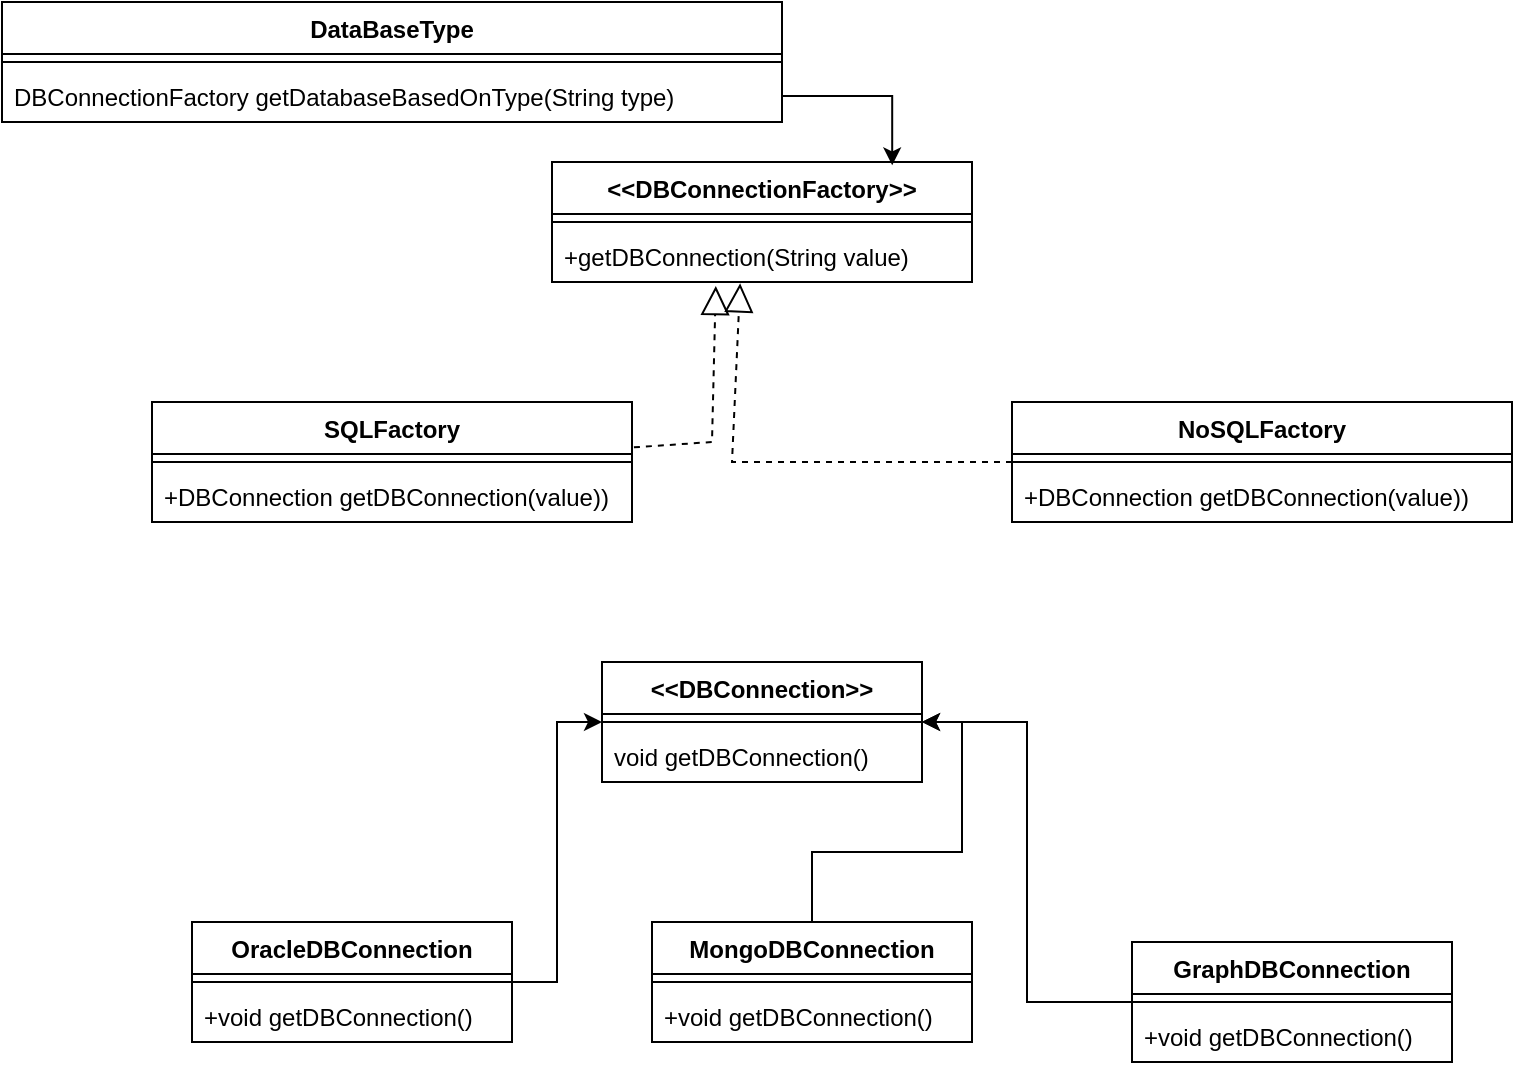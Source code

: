 <mxfile version="23.1.5" type="device">
  <diagram id="C5RBs43oDa-KdzZeNtuy" name="Page-1">
    <mxGraphModel dx="794" dy="1589" grid="1" gridSize="10" guides="1" tooltips="1" connect="1" arrows="1" fold="1" page="1" pageScale="1" pageWidth="827" pageHeight="1169" math="0" shadow="0">
      <root>
        <mxCell id="WIyWlLk6GJQsqaUBKTNV-0" />
        <mxCell id="WIyWlLk6GJQsqaUBKTNV-1" parent="WIyWlLk6GJQsqaUBKTNV-0" />
        <mxCell id="zZlG8LpIuggTRvADkbrx-1" value="&amp;lt;&amp;lt;DBConnectionFactory&amp;gt;&amp;gt;&lt;div&gt;&lt;br/&gt;&lt;/div&gt;" style="swimlane;fontStyle=1;align=center;verticalAlign=top;childLayout=stackLayout;horizontal=1;startSize=26;horizontalStack=0;resizeParent=1;resizeParentMax=0;resizeLast=0;collapsible=1;marginBottom=0;whiteSpace=wrap;html=1;" vertex="1" parent="WIyWlLk6GJQsqaUBKTNV-1">
          <mxGeometry x="280" y="50" width="210" height="60" as="geometry" />
        </mxCell>
        <mxCell id="zZlG8LpIuggTRvADkbrx-3" value="" style="line;strokeWidth=1;fillColor=none;align=left;verticalAlign=middle;spacingTop=-1;spacingLeft=3;spacingRight=3;rotatable=0;labelPosition=right;points=[];portConstraint=eastwest;strokeColor=inherit;" vertex="1" parent="zZlG8LpIuggTRvADkbrx-1">
          <mxGeometry y="26" width="210" height="8" as="geometry" />
        </mxCell>
        <mxCell id="zZlG8LpIuggTRvADkbrx-4" value="+getDBConnection(String value)" style="text;strokeColor=none;fillColor=none;align=left;verticalAlign=top;spacingLeft=4;spacingRight=4;overflow=hidden;rotatable=0;points=[[0,0.5],[1,0.5]];portConstraint=eastwest;whiteSpace=wrap;html=1;" vertex="1" parent="zZlG8LpIuggTRvADkbrx-1">
          <mxGeometry y="34" width="210" height="26" as="geometry" />
        </mxCell>
        <mxCell id="zZlG8LpIuggTRvADkbrx-9" value="SQLFactory" style="swimlane;fontStyle=1;align=center;verticalAlign=top;childLayout=stackLayout;horizontal=1;startSize=26;horizontalStack=0;resizeParent=1;resizeParentMax=0;resizeLast=0;collapsible=1;marginBottom=0;whiteSpace=wrap;html=1;" vertex="1" parent="WIyWlLk6GJQsqaUBKTNV-1">
          <mxGeometry x="80" y="170" width="240" height="60" as="geometry" />
        </mxCell>
        <mxCell id="zZlG8LpIuggTRvADkbrx-11" value="" style="line;strokeWidth=1;fillColor=none;align=left;verticalAlign=middle;spacingTop=-1;spacingLeft=3;spacingRight=3;rotatable=0;labelPosition=right;points=[];portConstraint=eastwest;strokeColor=inherit;" vertex="1" parent="zZlG8LpIuggTRvADkbrx-9">
          <mxGeometry y="26" width="240" height="8" as="geometry" />
        </mxCell>
        <mxCell id="zZlG8LpIuggTRvADkbrx-12" value="+DBConnection getDBConnection(value))" style="text;strokeColor=none;fillColor=none;align=left;verticalAlign=top;spacingLeft=4;spacingRight=4;overflow=hidden;rotatable=0;points=[[0,0.5],[1,0.5]];portConstraint=eastwest;whiteSpace=wrap;html=1;" vertex="1" parent="zZlG8LpIuggTRvADkbrx-9">
          <mxGeometry y="34" width="240" height="26" as="geometry" />
        </mxCell>
        <mxCell id="zZlG8LpIuggTRvADkbrx-13" value="NoSQLFactory" style="swimlane;fontStyle=1;align=center;verticalAlign=top;childLayout=stackLayout;horizontal=1;startSize=26;horizontalStack=0;resizeParent=1;resizeParentMax=0;resizeLast=0;collapsible=1;marginBottom=0;whiteSpace=wrap;html=1;" vertex="1" parent="WIyWlLk6GJQsqaUBKTNV-1">
          <mxGeometry x="510" y="170" width="250" height="60" as="geometry" />
        </mxCell>
        <mxCell id="zZlG8LpIuggTRvADkbrx-14" value="" style="line;strokeWidth=1;fillColor=none;align=left;verticalAlign=middle;spacingTop=-1;spacingLeft=3;spacingRight=3;rotatable=0;labelPosition=right;points=[];portConstraint=eastwest;strokeColor=inherit;" vertex="1" parent="zZlG8LpIuggTRvADkbrx-13">
          <mxGeometry y="26" width="250" height="8" as="geometry" />
        </mxCell>
        <mxCell id="zZlG8LpIuggTRvADkbrx-15" value="+DBConnection getDBConnection(value))" style="text;strokeColor=none;fillColor=none;align=left;verticalAlign=top;spacingLeft=4;spacingRight=4;overflow=hidden;rotatable=0;points=[[0,0.5],[1,0.5]];portConstraint=eastwest;whiteSpace=wrap;html=1;" vertex="1" parent="zZlG8LpIuggTRvADkbrx-13">
          <mxGeometry y="34" width="250" height="26" as="geometry" />
        </mxCell>
        <mxCell id="zZlG8LpIuggTRvADkbrx-17" value="" style="endArrow=block;dashed=1;endFill=0;endSize=12;html=1;rounded=0;exitX=1.004;exitY=0.378;exitDx=0;exitDy=0;exitPerimeter=0;entryX=0.39;entryY=1.077;entryDx=0;entryDy=0;entryPerimeter=0;" edge="1" parent="WIyWlLk6GJQsqaUBKTNV-1" source="zZlG8LpIuggTRvADkbrx-9" target="zZlG8LpIuggTRvADkbrx-4">
          <mxGeometry width="160" relative="1" as="geometry">
            <mxPoint x="330" y="180" as="sourcePoint" />
            <mxPoint x="490" y="180" as="targetPoint" />
            <Array as="points">
              <mxPoint x="360" y="190" />
            </Array>
          </mxGeometry>
        </mxCell>
        <mxCell id="zZlG8LpIuggTRvADkbrx-18" value="" style="endArrow=block;dashed=1;endFill=0;endSize=12;html=1;rounded=0;exitX=0;exitY=0.5;exitDx=0;exitDy=0;entryX=0.448;entryY=1.026;entryDx=0;entryDy=0;entryPerimeter=0;" edge="1" parent="WIyWlLk6GJQsqaUBKTNV-1" source="zZlG8LpIuggTRvADkbrx-13" target="zZlG8LpIuggTRvADkbrx-4">
          <mxGeometry width="160" relative="1" as="geometry">
            <mxPoint x="281" y="203" as="sourcePoint" />
            <mxPoint x="372" y="122" as="targetPoint" />
            <Array as="points">
              <mxPoint x="370" y="200" />
            </Array>
          </mxGeometry>
        </mxCell>
        <mxCell id="zZlG8LpIuggTRvADkbrx-19" value="DataBaseType" style="swimlane;fontStyle=1;align=center;verticalAlign=top;childLayout=stackLayout;horizontal=1;startSize=26;horizontalStack=0;resizeParent=1;resizeParentMax=0;resizeLast=0;collapsible=1;marginBottom=0;whiteSpace=wrap;html=1;" vertex="1" parent="WIyWlLk6GJQsqaUBKTNV-1">
          <mxGeometry x="5" y="-30" width="390" height="60" as="geometry" />
        </mxCell>
        <mxCell id="zZlG8LpIuggTRvADkbrx-21" value="" style="line;strokeWidth=1;fillColor=none;align=left;verticalAlign=middle;spacingTop=-1;spacingLeft=3;spacingRight=3;rotatable=0;labelPosition=right;points=[];portConstraint=eastwest;strokeColor=inherit;" vertex="1" parent="zZlG8LpIuggTRvADkbrx-19">
          <mxGeometry y="26" width="390" height="8" as="geometry" />
        </mxCell>
        <mxCell id="zZlG8LpIuggTRvADkbrx-22" value="DBConnectionFactory getDatabaseBasedOnType(String type)" style="text;strokeColor=none;fillColor=none;align=left;verticalAlign=top;spacingLeft=4;spacingRight=4;overflow=hidden;rotatable=0;points=[[0,0.5],[1,0.5]];portConstraint=eastwest;whiteSpace=wrap;html=1;" vertex="1" parent="zZlG8LpIuggTRvADkbrx-19">
          <mxGeometry y="34" width="390" height="26" as="geometry" />
        </mxCell>
        <mxCell id="zZlG8LpIuggTRvADkbrx-23" style="edgeStyle=orthogonalEdgeStyle;rounded=0;orthogonalLoop=1;jettySize=auto;html=1;entryX=0.81;entryY=0.028;entryDx=0;entryDy=0;entryPerimeter=0;" edge="1" parent="WIyWlLk6GJQsqaUBKTNV-1" source="zZlG8LpIuggTRvADkbrx-22" target="zZlG8LpIuggTRvADkbrx-1">
          <mxGeometry relative="1" as="geometry" />
        </mxCell>
        <mxCell id="zZlG8LpIuggTRvADkbrx-24" value="&amp;lt;&amp;lt;DBConnection&amp;gt;&amp;gt;" style="swimlane;fontStyle=1;align=center;verticalAlign=top;childLayout=stackLayout;horizontal=1;startSize=26;horizontalStack=0;resizeParent=1;resizeParentMax=0;resizeLast=0;collapsible=1;marginBottom=0;whiteSpace=wrap;html=1;" vertex="1" parent="WIyWlLk6GJQsqaUBKTNV-1">
          <mxGeometry x="305" y="300" width="160" height="60" as="geometry" />
        </mxCell>
        <mxCell id="zZlG8LpIuggTRvADkbrx-26" value="" style="line;strokeWidth=1;fillColor=none;align=left;verticalAlign=middle;spacingTop=-1;spacingLeft=3;spacingRight=3;rotatable=0;labelPosition=right;points=[];portConstraint=eastwest;strokeColor=inherit;" vertex="1" parent="zZlG8LpIuggTRvADkbrx-24">
          <mxGeometry y="26" width="160" height="8" as="geometry" />
        </mxCell>
        <mxCell id="zZlG8LpIuggTRvADkbrx-27" value="void getDBConnection()" style="text;strokeColor=none;fillColor=none;align=left;verticalAlign=top;spacingLeft=4;spacingRight=4;overflow=hidden;rotatable=0;points=[[0,0.5],[1,0.5]];portConstraint=eastwest;whiteSpace=wrap;html=1;" vertex="1" parent="zZlG8LpIuggTRvADkbrx-24">
          <mxGeometry y="34" width="160" height="26" as="geometry" />
        </mxCell>
        <mxCell id="zZlG8LpIuggTRvADkbrx-38" style="edgeStyle=orthogonalEdgeStyle;rounded=0;orthogonalLoop=1;jettySize=auto;html=1;entryX=0;entryY=0.5;entryDx=0;entryDy=0;" edge="1" parent="WIyWlLk6GJQsqaUBKTNV-1" source="zZlG8LpIuggTRvADkbrx-28" target="zZlG8LpIuggTRvADkbrx-24">
          <mxGeometry relative="1" as="geometry" />
        </mxCell>
        <mxCell id="zZlG8LpIuggTRvADkbrx-28" value="OracleDBConnection" style="swimlane;fontStyle=1;align=center;verticalAlign=top;childLayout=stackLayout;horizontal=1;startSize=26;horizontalStack=0;resizeParent=1;resizeParentMax=0;resizeLast=0;collapsible=1;marginBottom=0;whiteSpace=wrap;html=1;" vertex="1" parent="WIyWlLk6GJQsqaUBKTNV-1">
          <mxGeometry x="100" y="430" width="160" height="60" as="geometry" />
        </mxCell>
        <mxCell id="zZlG8LpIuggTRvADkbrx-30" value="" style="line;strokeWidth=1;fillColor=none;align=left;verticalAlign=middle;spacingTop=-1;spacingLeft=3;spacingRight=3;rotatable=0;labelPosition=right;points=[];portConstraint=eastwest;strokeColor=inherit;" vertex="1" parent="zZlG8LpIuggTRvADkbrx-28">
          <mxGeometry y="26" width="160" height="8" as="geometry" />
        </mxCell>
        <mxCell id="zZlG8LpIuggTRvADkbrx-31" value="+void getDBConnection()" style="text;strokeColor=none;fillColor=none;align=left;verticalAlign=top;spacingLeft=4;spacingRight=4;overflow=hidden;rotatable=0;points=[[0,0.5],[1,0.5]];portConstraint=eastwest;whiteSpace=wrap;html=1;" vertex="1" parent="zZlG8LpIuggTRvADkbrx-28">
          <mxGeometry y="34" width="160" height="26" as="geometry" />
        </mxCell>
        <mxCell id="zZlG8LpIuggTRvADkbrx-39" style="edgeStyle=orthogonalEdgeStyle;rounded=0;orthogonalLoop=1;jettySize=auto;html=1;entryX=1;entryY=0.5;entryDx=0;entryDy=0;" edge="1" parent="WIyWlLk6GJQsqaUBKTNV-1" source="zZlG8LpIuggTRvADkbrx-32" target="zZlG8LpIuggTRvADkbrx-24">
          <mxGeometry relative="1" as="geometry" />
        </mxCell>
        <mxCell id="zZlG8LpIuggTRvADkbrx-32" value="MongoDBConnection" style="swimlane;fontStyle=1;align=center;verticalAlign=top;childLayout=stackLayout;horizontal=1;startSize=26;horizontalStack=0;resizeParent=1;resizeParentMax=0;resizeLast=0;collapsible=1;marginBottom=0;whiteSpace=wrap;html=1;" vertex="1" parent="WIyWlLk6GJQsqaUBKTNV-1">
          <mxGeometry x="330" y="430" width="160" height="60" as="geometry" />
        </mxCell>
        <mxCell id="zZlG8LpIuggTRvADkbrx-33" value="" style="line;strokeWidth=1;fillColor=none;align=left;verticalAlign=middle;spacingTop=-1;spacingLeft=3;spacingRight=3;rotatable=0;labelPosition=right;points=[];portConstraint=eastwest;strokeColor=inherit;" vertex="1" parent="zZlG8LpIuggTRvADkbrx-32">
          <mxGeometry y="26" width="160" height="8" as="geometry" />
        </mxCell>
        <mxCell id="zZlG8LpIuggTRvADkbrx-34" value="+void getDBConnection()" style="text;strokeColor=none;fillColor=none;align=left;verticalAlign=top;spacingLeft=4;spacingRight=4;overflow=hidden;rotatable=0;points=[[0,0.5],[1,0.5]];portConstraint=eastwest;whiteSpace=wrap;html=1;" vertex="1" parent="zZlG8LpIuggTRvADkbrx-32">
          <mxGeometry y="34" width="160" height="26" as="geometry" />
        </mxCell>
        <mxCell id="zZlG8LpIuggTRvADkbrx-40" style="edgeStyle=orthogonalEdgeStyle;rounded=0;orthogonalLoop=1;jettySize=auto;html=1;entryX=1;entryY=0.5;entryDx=0;entryDy=0;" edge="1" parent="WIyWlLk6GJQsqaUBKTNV-1" source="zZlG8LpIuggTRvADkbrx-35" target="zZlG8LpIuggTRvADkbrx-24">
          <mxGeometry relative="1" as="geometry" />
        </mxCell>
        <mxCell id="zZlG8LpIuggTRvADkbrx-35" value="GraphDBConnection" style="swimlane;fontStyle=1;align=center;verticalAlign=top;childLayout=stackLayout;horizontal=1;startSize=26;horizontalStack=0;resizeParent=1;resizeParentMax=0;resizeLast=0;collapsible=1;marginBottom=0;whiteSpace=wrap;html=1;" vertex="1" parent="WIyWlLk6GJQsqaUBKTNV-1">
          <mxGeometry x="570" y="440" width="160" height="60" as="geometry" />
        </mxCell>
        <mxCell id="zZlG8LpIuggTRvADkbrx-36" value="" style="line;strokeWidth=1;fillColor=none;align=left;verticalAlign=middle;spacingTop=-1;spacingLeft=3;spacingRight=3;rotatable=0;labelPosition=right;points=[];portConstraint=eastwest;strokeColor=inherit;" vertex="1" parent="zZlG8LpIuggTRvADkbrx-35">
          <mxGeometry y="26" width="160" height="8" as="geometry" />
        </mxCell>
        <mxCell id="zZlG8LpIuggTRvADkbrx-37" value="+void getDBConnection()" style="text;strokeColor=none;fillColor=none;align=left;verticalAlign=top;spacingLeft=4;spacingRight=4;overflow=hidden;rotatable=0;points=[[0,0.5],[1,0.5]];portConstraint=eastwest;whiteSpace=wrap;html=1;" vertex="1" parent="zZlG8LpIuggTRvADkbrx-35">
          <mxGeometry y="34" width="160" height="26" as="geometry" />
        </mxCell>
      </root>
    </mxGraphModel>
  </diagram>
</mxfile>

